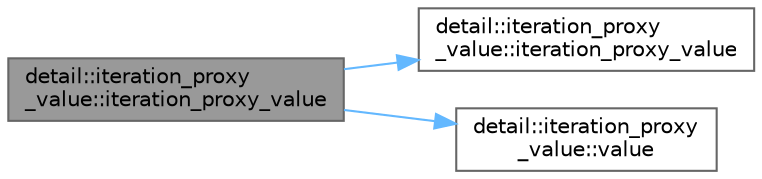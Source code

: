digraph "detail::iteration_proxy_value::iteration_proxy_value"
{
 // INTERACTIVE_SVG=YES
 // LATEX_PDF_SIZE
  bgcolor="transparent";
  edge [fontname=Helvetica,fontsize=10,labelfontname=Helvetica,labelfontsize=10];
  node [fontname=Helvetica,fontsize=10,shape=box,height=0.2,width=0.4];
  rankdir="LR";
  Node1 [id="Node000001",label="detail::iteration_proxy\l_value::iteration_proxy_value",height=0.2,width=0.4,color="gray40", fillcolor="grey60", style="filled", fontcolor="black",tooltip=" "];
  Node1 -> Node2 [id="edge1_Node000001_Node000002",color="steelblue1",style="solid",tooltip=" "];
  Node2 [id="Node000002",label="detail::iteration_proxy\l_value::iteration_proxy_value",height=0.2,width=0.4,color="grey40", fillcolor="white", style="filled",URL="$classdetail_1_1iteration__proxy__value.html#a5b580524bbd63f3cf538b96ca156a666",tooltip=" "];
  Node1 -> Node3 [id="edge2_Node000001_Node000003",color="steelblue1",style="solid",tooltip=" "];
  Node3 [id="Node000003",label="detail::iteration_proxy\l_value::value",height=0.2,width=0.4,color="grey40", fillcolor="white", style="filled",URL="$classdetail_1_1iteration__proxy__value.html#aac08993af9f4f0bf3d058b4beae36a45",tooltip="return value of the iterator"];
}
